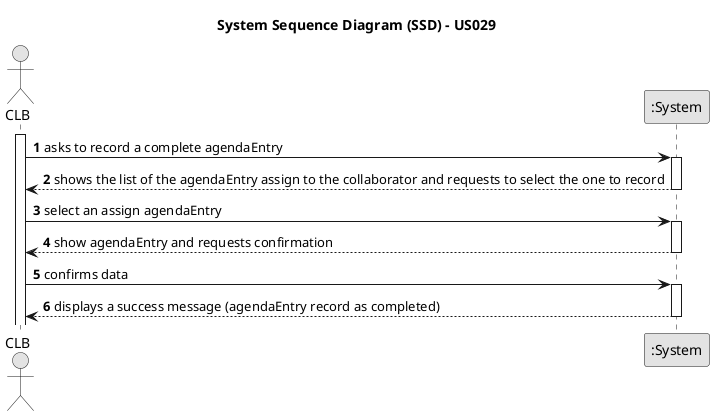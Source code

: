 @startuml
skinparam monochrome true
skinparam packageStyle rectangle
skinparam shadowing false

title System Sequence Diagram (SSD) - US029

autonumber

actor "CLB" as CLB
participant ":System" as System

activate CLB

    CLB -> System : asks to record a complete agendaEntry
    activate System

        System --> CLB : shows the list of the agendaEntry assign to the collaborator and requests to select the one to record
    deactivate System

    CLB -> System : select an assign agendaEntry

    activate System

        System --> CLB : show agendaEntry and requests confirmation
    deactivate System

    CLB -> System : confirms data
    activate System

        System --> CLB :  displays a success message (agendaEntry record as completed)
    deactivate System

@enduml